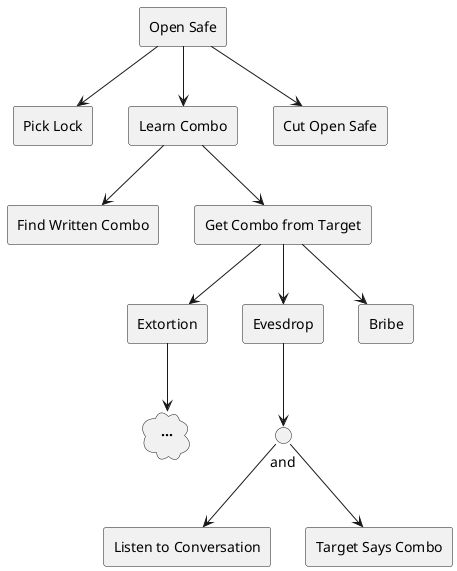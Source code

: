 
@startuml
skinparam monochrome true
skinparam defaultTextAlignment center

' Root node
agent "Open Safe" as goal

' Sub goals
agent "Pick Lock" as picklock
agent "Learn Combo" as learncombo
agent "Cut Open Safe" as cutopensafe

goal --> picklock
goal --> learncombo
goal --> cutopensafe

agent "Find Written Combo" as findwritten
learncombo --> findwritten

agent "Get Combo from Target" as getcombotarget
learncombo --> getcombotarget
agent "Extortion" as extortion
agent "Evesdrop" as evesdrop
agent "Bribe" as bribe
getcombotarget --> extortion
getcombotarget --> evesdrop
getcombotarget --> bribe

interface "and" as and
evesdrop --> and

agent "Listen to Conversation" as listenconvo
agent "Target Says Combo" as targetsayscombo
and --> listenconvo
and --> targetsayscombo

' Abstraction (not going to model that)
cloud "**···**" as another
extortion --> another

@enduml
